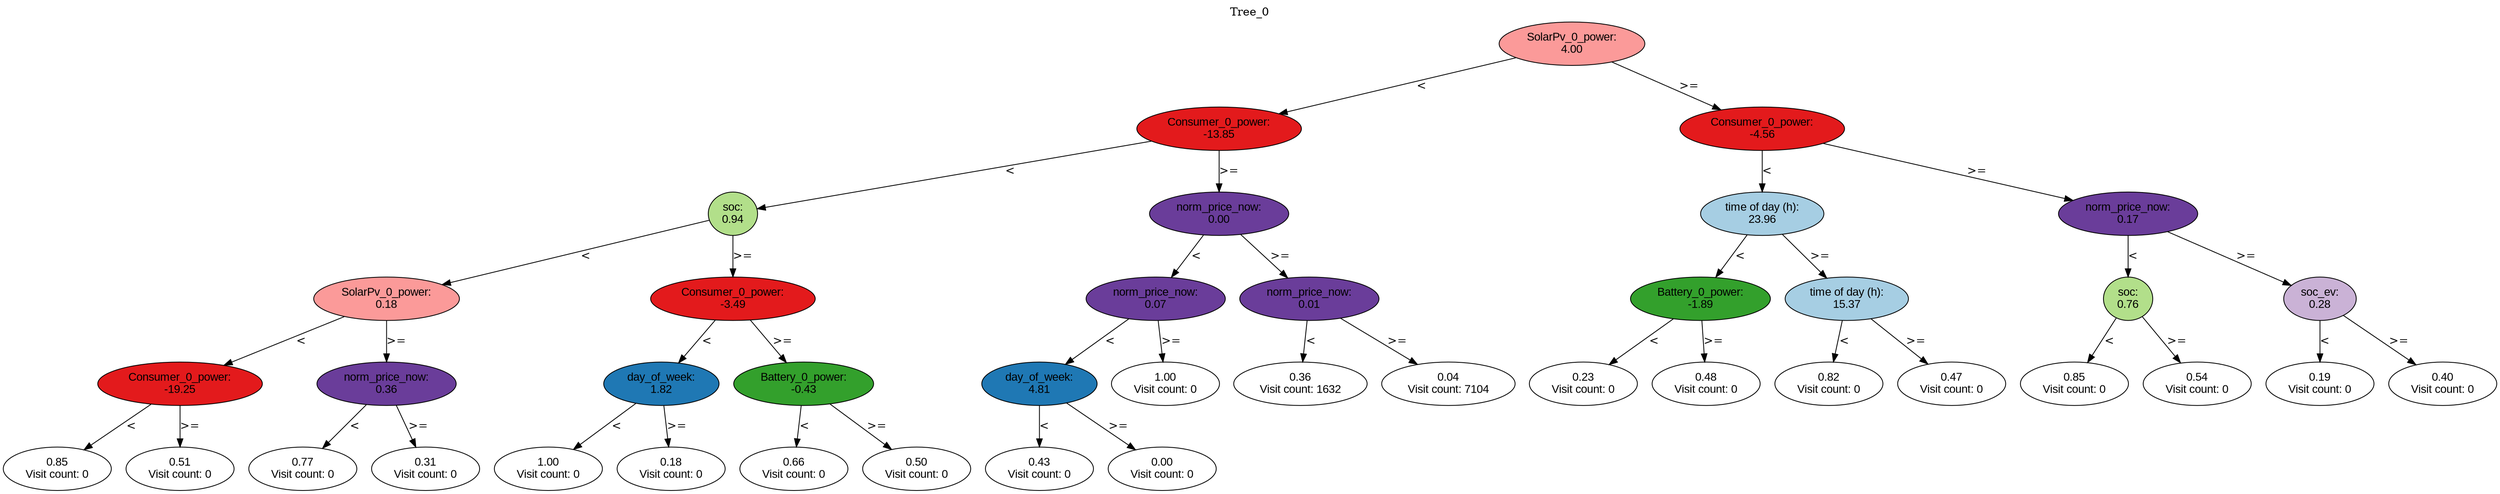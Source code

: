 digraph BST {
    node [fontname="Arial" style=filled colorscheme=paired12];
    0 [ label = "SolarPv_0_power:
4.00" fillcolor=5];
    1 [ label = "Consumer_0_power:
-13.85" fillcolor=6];
    2 [ label = "soc:
0.94" fillcolor=3];
    3 [ label = "SolarPv_0_power:
0.18" fillcolor=5];
    4 [ label = "Consumer_0_power:
-19.25" fillcolor=6];
    5 [ label = "0.85
Visit count: 0" fillcolor=white];
    6 [ label = "0.51
Visit count: 0" fillcolor=white];
    7 [ label = "norm_price_now:
0.36" fillcolor=10];
    8 [ label = "0.77
Visit count: 0" fillcolor=white];
    9 [ label = "0.31
Visit count: 0" fillcolor=white];
    10 [ label = "Consumer_0_power:
-3.49" fillcolor=6];
    11 [ label = "day_of_week:
1.82" fillcolor=2];
    12 [ label = "1.00
Visit count: 0" fillcolor=white];
    13 [ label = "0.18
Visit count: 0" fillcolor=white];
    14 [ label = "Battery_0_power:
-0.43" fillcolor=4];
    15 [ label = "0.66
Visit count: 0" fillcolor=white];
    16 [ label = "0.50
Visit count: 0" fillcolor=white];
    17 [ label = "norm_price_now:
0.00" fillcolor=10];
    18 [ label = "norm_price_now:
0.07" fillcolor=10];
    19 [ label = "day_of_week:
4.81" fillcolor=2];
    20 [ label = "0.43
Visit count: 0" fillcolor=white];
    21 [ label = "0.00
Visit count: 0" fillcolor=white];
    22 [ label = "1.00
Visit count: 0" fillcolor=white];
    23 [ label = "norm_price_now:
0.01" fillcolor=10];
    24 [ label = "0.36
Visit count: 1632" fillcolor=white];
    25 [ label = "0.04
Visit count: 7104" fillcolor=white];
    26 [ label = "Consumer_0_power:
-4.56" fillcolor=6];
    27 [ label = "time of day (h):
23.96" fillcolor=1];
    28 [ label = "Battery_0_power:
-1.89" fillcolor=4];
    29 [ label = "0.23
Visit count: 0" fillcolor=white];
    30 [ label = "0.48
Visit count: 0" fillcolor=white];
    31 [ label = "time of day (h):
15.37" fillcolor=1];
    32 [ label = "0.82
Visit count: 0" fillcolor=white];
    33 [ label = "0.47
Visit count: 0" fillcolor=white];
    34 [ label = "norm_price_now:
0.17" fillcolor=10];
    35 [ label = "soc:
0.76" fillcolor=3];
    36 [ label = "0.85
Visit count: 0" fillcolor=white];
    37 [ label = "0.54
Visit count: 0" fillcolor=white];
    38 [ label = "soc_ev:
0.28" fillcolor=9];
    39 [ label = "0.19
Visit count: 0" fillcolor=white];
    40 [ label = "0.40
Visit count: 0" fillcolor=white];

    0  -> 1[ label = "<"];
    0  -> 26[ label = ">="];
    1  -> 2[ label = "<"];
    1  -> 17[ label = ">="];
    2  -> 3[ label = "<"];
    2  -> 10[ label = ">="];
    3  -> 4[ label = "<"];
    3  -> 7[ label = ">="];
    4  -> 5[ label = "<"];
    4  -> 6[ label = ">="];
    7  -> 8[ label = "<"];
    7  -> 9[ label = ">="];
    10  -> 11[ label = "<"];
    10  -> 14[ label = ">="];
    11  -> 12[ label = "<"];
    11  -> 13[ label = ">="];
    14  -> 15[ label = "<"];
    14  -> 16[ label = ">="];
    17  -> 18[ label = "<"];
    17  -> 23[ label = ">="];
    18  -> 19[ label = "<"];
    18  -> 22[ label = ">="];
    19  -> 20[ label = "<"];
    19  -> 21[ label = ">="];
    23  -> 24[ label = "<"];
    23  -> 25[ label = ">="];
    26  -> 27[ label = "<"];
    26  -> 34[ label = ">="];
    27  -> 28[ label = "<"];
    27  -> 31[ label = ">="];
    28  -> 29[ label = "<"];
    28  -> 30[ label = ">="];
    31  -> 32[ label = "<"];
    31  -> 33[ label = ">="];
    34  -> 35[ label = "<"];
    34  -> 38[ label = ">="];
    35  -> 36[ label = "<"];
    35  -> 37[ label = ">="];
    38  -> 39[ label = "<"];
    38  -> 40[ label = ">="];

    labelloc="t";
    label="Tree_0";
}
